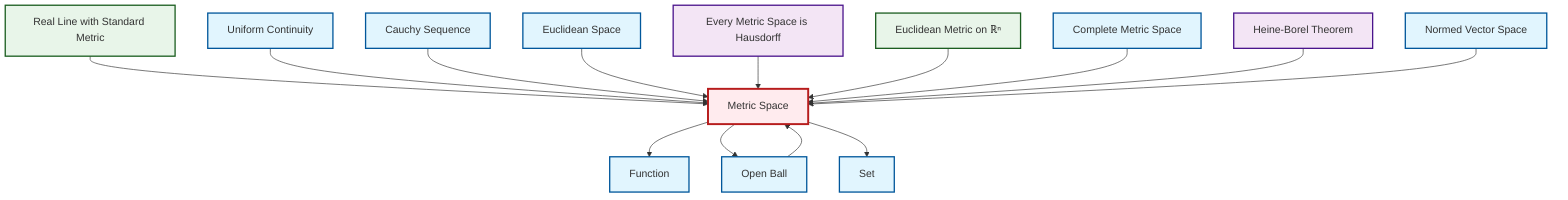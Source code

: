 graph TD
    classDef definition fill:#e1f5fe,stroke:#01579b,stroke-width:2px
    classDef theorem fill:#f3e5f5,stroke:#4a148c,stroke-width:2px
    classDef axiom fill:#fff3e0,stroke:#e65100,stroke-width:2px
    classDef example fill:#e8f5e9,stroke:#1b5e20,stroke-width:2px
    classDef current fill:#ffebee,stroke:#b71c1c,stroke-width:3px
    def-complete-metric-space["Complete Metric Space"]:::definition
    def-metric-space["Metric Space"]:::definition
    ex-real-line-metric["Real Line with Standard Metric"]:::example
    ex-euclidean-metric["Euclidean Metric on ℝⁿ"]:::example
    def-normed-vector-space["Normed Vector Space"]:::definition
    def-euclidean-space["Euclidean Space"]:::definition
    def-open-ball["Open Ball"]:::definition
    thm-heine-borel["Heine-Borel Theorem"]:::theorem
    def-cauchy-sequence["Cauchy Sequence"]:::definition
    def-function["Function"]:::definition
    def-set["Set"]:::definition
    thm-metric-hausdorff["Every Metric Space is Hausdorff"]:::theorem
    def-uniform-continuity["Uniform Continuity"]:::definition
    ex-real-line-metric --> def-metric-space
    def-uniform-continuity --> def-metric-space
    def-metric-space --> def-function
    def-open-ball --> def-metric-space
    def-cauchy-sequence --> def-metric-space
    def-metric-space --> def-open-ball
    def-euclidean-space --> def-metric-space
    def-metric-space --> def-set
    thm-metric-hausdorff --> def-metric-space
    ex-euclidean-metric --> def-metric-space
    def-complete-metric-space --> def-metric-space
    thm-heine-borel --> def-metric-space
    def-normed-vector-space --> def-metric-space
    class def-metric-space current